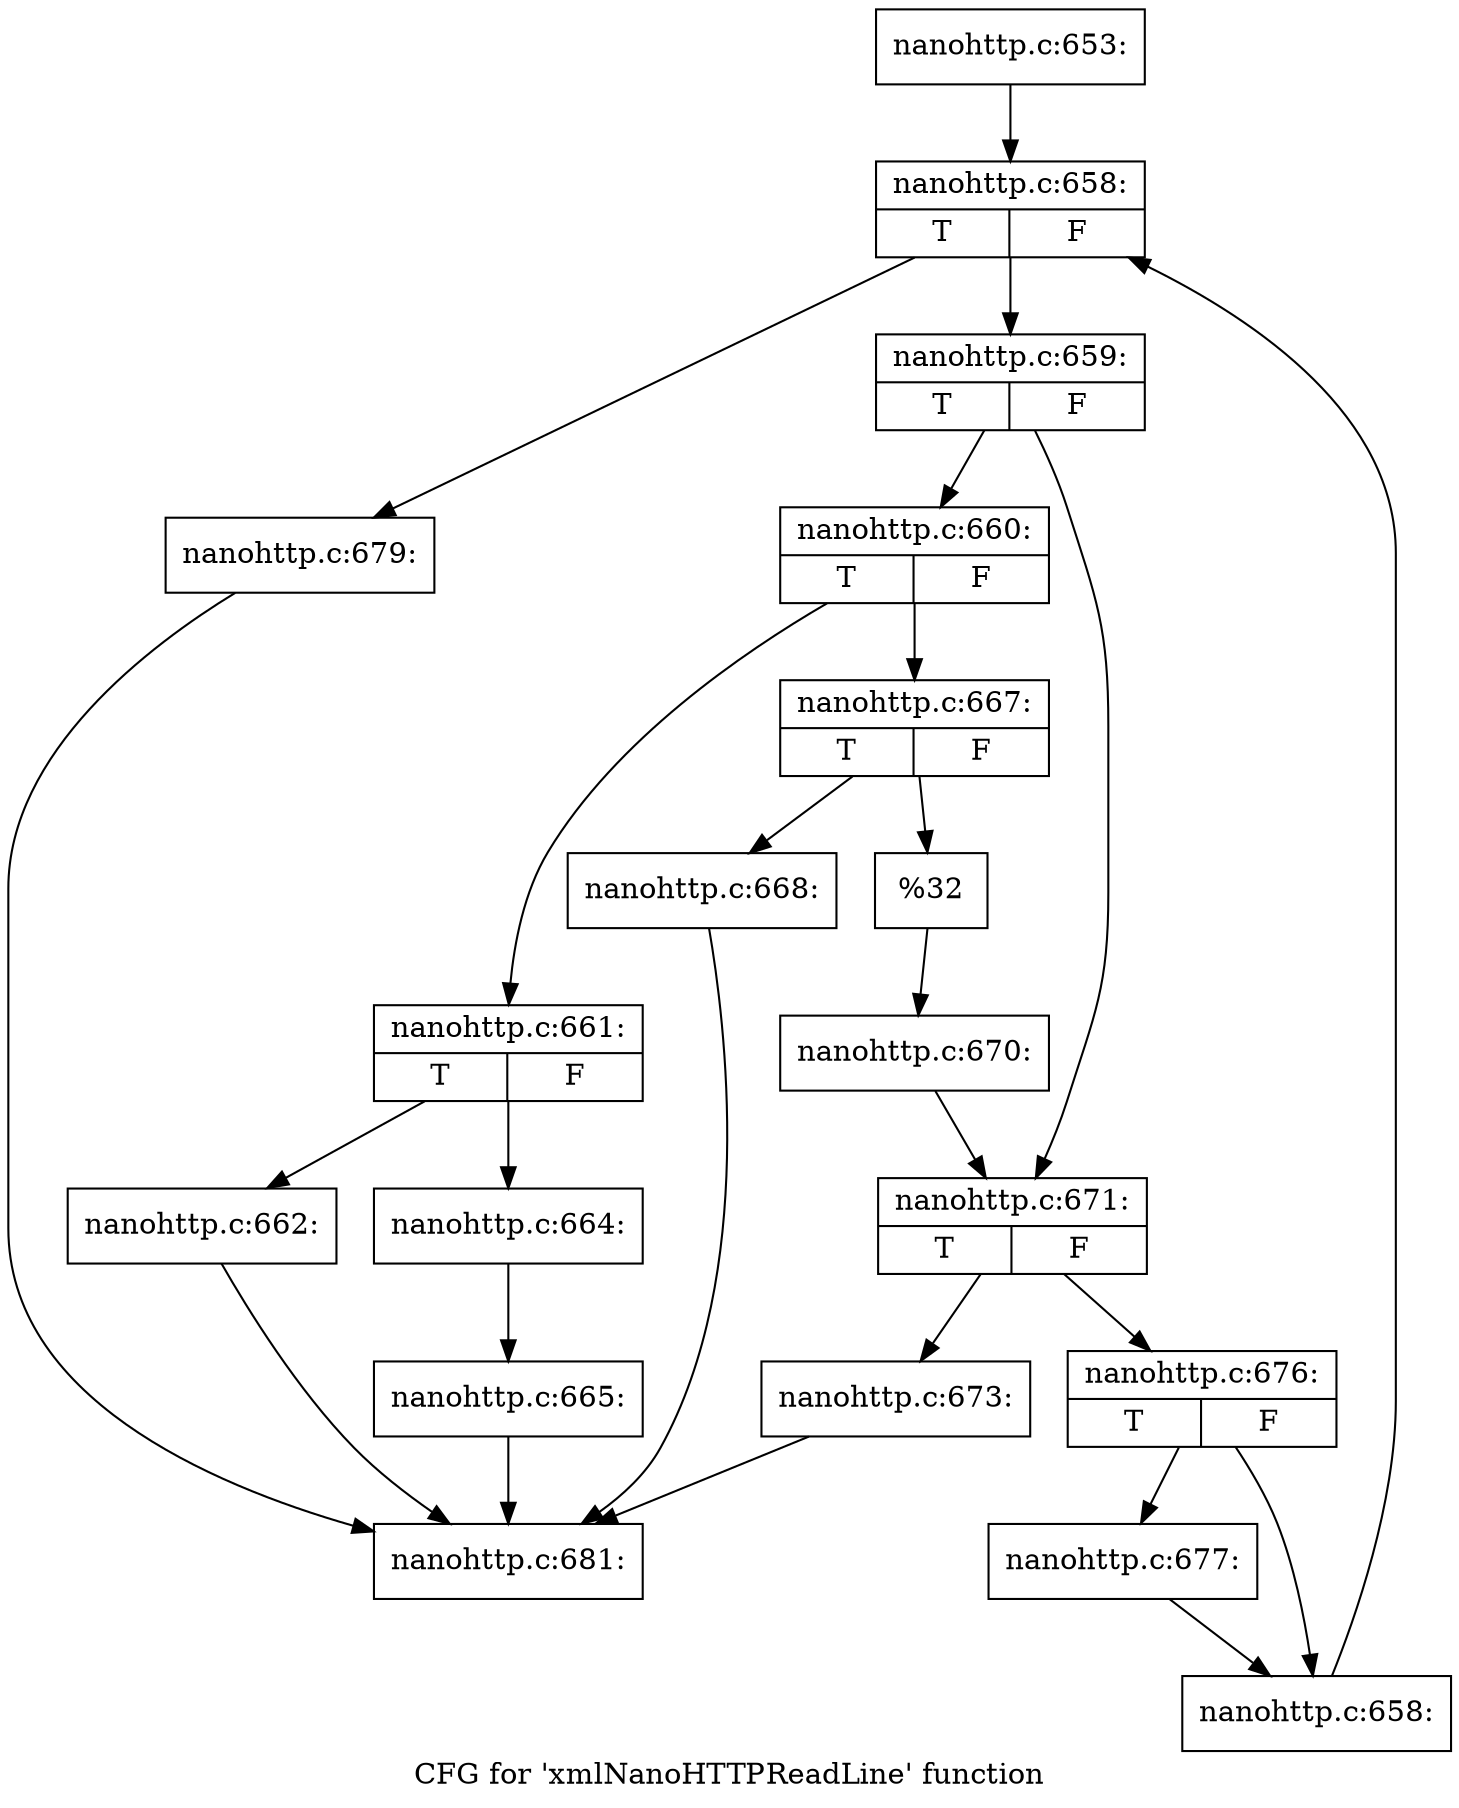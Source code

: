 digraph "CFG for 'xmlNanoHTTPReadLine' function" {
	label="CFG for 'xmlNanoHTTPReadLine' function";

	Node0x43d97c0 [shape=record,label="{nanohttp.c:653:}"];
	Node0x43d97c0 -> Node0x4439230;
	Node0x4439230 [shape=record,label="{nanohttp.c:658:|{<s0>T|<s1>F}}"];
	Node0x4439230 -> Node0x44397b0;
	Node0x4439230 -> Node0x4439410;
	Node0x44397b0 [shape=record,label="{nanohttp.c:659:|{<s0>T|<s1>F}}"];
	Node0x44397b0 -> Node0x44399a0;
	Node0x44397b0 -> Node0x44399f0;
	Node0x44399a0 [shape=record,label="{nanohttp.c:660:|{<s0>T|<s1>F}}"];
	Node0x44399a0 -> Node0x443a010;
	Node0x44399a0 -> Node0x443a0b0;
	Node0x443a010 [shape=record,label="{nanohttp.c:661:|{<s0>T|<s1>F}}"];
	Node0x443a010 -> Node0x443a5e0;
	Node0x443a010 -> Node0x443a680;
	Node0x443a5e0 [shape=record,label="{nanohttp.c:662:}"];
	Node0x443a5e0 -> Node0x4438550;
	Node0x443a680 [shape=record,label="{nanohttp.c:664:}"];
	Node0x443a680 -> Node0x443a630;
	Node0x443a630 [shape=record,label="{nanohttp.c:665:}"];
	Node0x443a630 -> Node0x4438550;
	Node0x443a0b0 [shape=record,label="{nanohttp.c:667:|{<s0>T|<s1>F}}"];
	Node0x443a0b0 -> Node0x443b0b0;
	Node0x443a0b0 -> Node0x443b100;
	Node0x443b0b0 [shape=record,label="{nanohttp.c:668:}"];
	Node0x443b0b0 -> Node0x4438550;
	Node0x443b100 [shape=record,label="{%32}"];
	Node0x443b100 -> Node0x443a060;
	Node0x443a060 [shape=record,label="{nanohttp.c:670:}"];
	Node0x443a060 -> Node0x44399f0;
	Node0x44399f0 [shape=record,label="{nanohttp.c:671:|{<s0>T|<s1>F}}"];
	Node0x44399f0 -> Node0x443bce0;
	Node0x44399f0 -> Node0x443bd30;
	Node0x443bce0 [shape=record,label="{nanohttp.c:673:}"];
	Node0x443bce0 -> Node0x4438550;
	Node0x443bd30 [shape=record,label="{nanohttp.c:676:|{<s0>T|<s1>F}}"];
	Node0x443bd30 -> Node0x443c6e0;
	Node0x443bd30 -> Node0x443c730;
	Node0x443c6e0 [shape=record,label="{nanohttp.c:677:}"];
	Node0x443c6e0 -> Node0x443c730;
	Node0x443c730 [shape=record,label="{nanohttp.c:658:}"];
	Node0x443c730 -> Node0x4439230;
	Node0x4439410 [shape=record,label="{nanohttp.c:679:}"];
	Node0x4439410 -> Node0x4438550;
	Node0x4438550 [shape=record,label="{nanohttp.c:681:}"];
}
